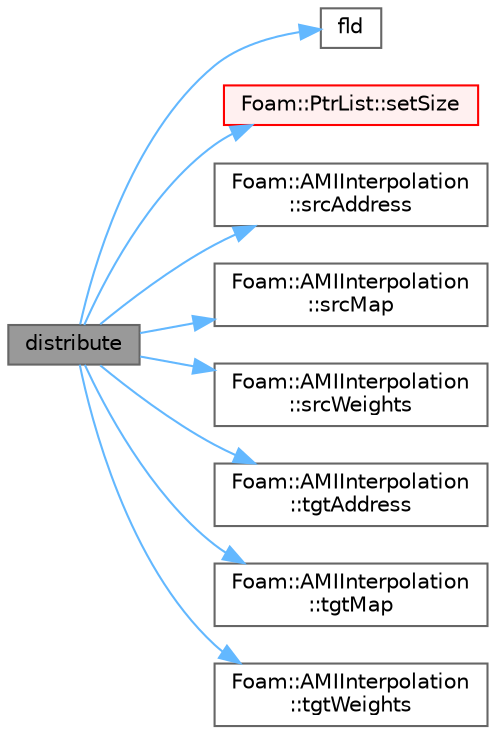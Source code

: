 digraph "distribute"
{
 // LATEX_PDF_SIZE
  bgcolor="transparent";
  edge [fontname=Helvetica,fontsize=10,labelfontname=Helvetica,labelfontsize=10];
  node [fontname=Helvetica,fontsize=10,shape=box,height=0.2,width=0.4];
  rankdir="LR";
  Node1 [id="Node000001",label="distribute",height=0.2,width=0.4,color="gray40", fillcolor="grey60", style="filled", fontcolor="black",tooltip=" "];
  Node1 -> Node2 [id="edge1_Node000001_Node000002",color="steelblue1",style="solid",tooltip=" "];
  Node2 [id="Node000002",label="fld",height=0.2,width=0.4,color="grey40", fillcolor="white", style="filled",URL="$checkFaMesh_2faMeshWriteVTK_8H.html#a84170cc7d8eb5006696cb3dd274bf8d2",tooltip=" "];
  Node1 -> Node3 [id="edge2_Node000001_Node000003",color="steelblue1",style="solid",tooltip=" "];
  Node3 [id="Node000003",label="Foam::PtrList::setSize",height=0.2,width=0.4,color="red", fillcolor="#FFF0F0", style="filled",URL="$classFoam_1_1PtrList.html#a69101c7616426ea26b33577a730b73e8",tooltip=" "];
  Node1 -> Node5 [id="edge3_Node000001_Node000005",color="steelblue1",style="solid",tooltip=" "];
  Node5 [id="Node000005",label="Foam::AMIInterpolation\l::srcAddress",height=0.2,width=0.4,color="grey40", fillcolor="white", style="filled",URL="$classFoam_1_1AMIInterpolation.html#a3c4785d8328be0bd29ad56c7151721a8",tooltip=" "];
  Node1 -> Node6 [id="edge4_Node000001_Node000006",color="steelblue1",style="solid",tooltip=" "];
  Node6 [id="Node000006",label="Foam::AMIInterpolation\l::srcMap",height=0.2,width=0.4,color="grey40", fillcolor="white", style="filled",URL="$classFoam_1_1AMIInterpolation.html#a1052c9f16afedb1da0af49dce2f09536",tooltip=" "];
  Node1 -> Node7 [id="edge5_Node000001_Node000007",color="steelblue1",style="solid",tooltip=" "];
  Node7 [id="Node000007",label="Foam::AMIInterpolation\l::srcWeights",height=0.2,width=0.4,color="grey40", fillcolor="white", style="filled",URL="$classFoam_1_1AMIInterpolation.html#a762629cf16d34a98d595b8319d573141",tooltip=" "];
  Node1 -> Node8 [id="edge6_Node000001_Node000008",color="steelblue1",style="solid",tooltip=" "];
  Node8 [id="Node000008",label="Foam::AMIInterpolation\l::tgtAddress",height=0.2,width=0.4,color="grey40", fillcolor="white", style="filled",URL="$classFoam_1_1AMIInterpolation.html#af13463eec7684a6361bb7a753622c6ea",tooltip=" "];
  Node1 -> Node9 [id="edge7_Node000001_Node000009",color="steelblue1",style="solid",tooltip=" "];
  Node9 [id="Node000009",label="Foam::AMIInterpolation\l::tgtMap",height=0.2,width=0.4,color="grey40", fillcolor="white", style="filled",URL="$classFoam_1_1AMIInterpolation.html#a348b2ac23430db4ef2c00b33f6ee91c2",tooltip=" "];
  Node1 -> Node10 [id="edge8_Node000001_Node000010",color="steelblue1",style="solid",tooltip=" "];
  Node10 [id="Node000010",label="Foam::AMIInterpolation\l::tgtWeights",height=0.2,width=0.4,color="grey40", fillcolor="white", style="filled",URL="$classFoam_1_1AMIInterpolation.html#a3b2b3ab0a575c63bc98f06106ee72f67",tooltip=" "];
}
